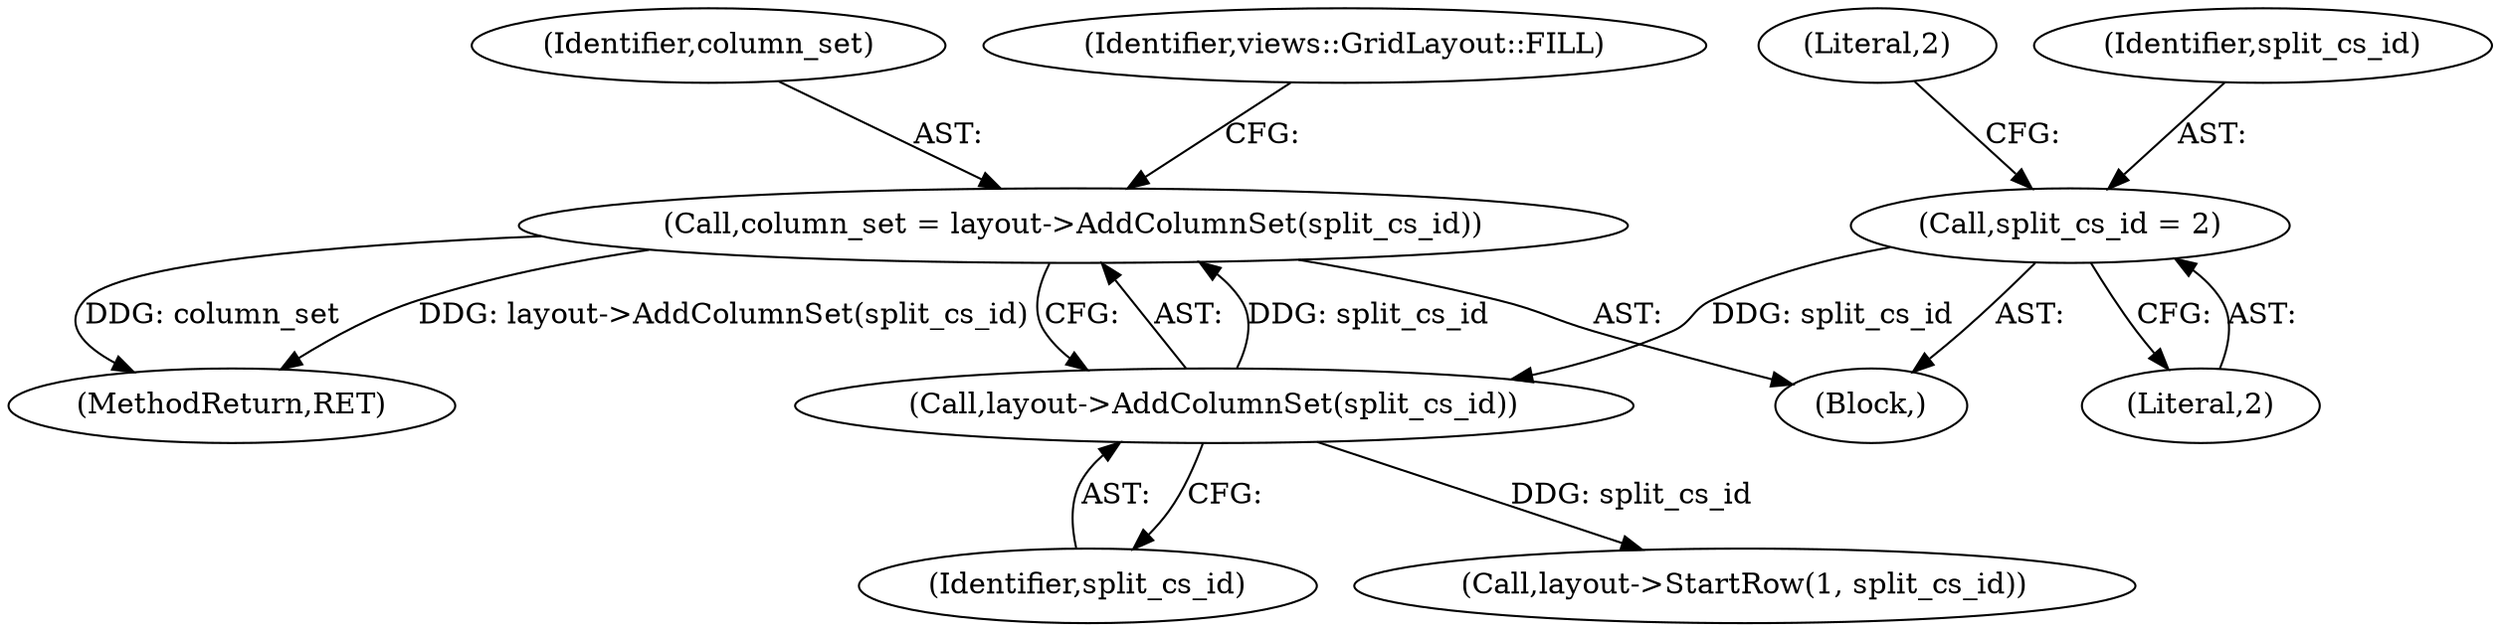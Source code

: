 digraph "0_Chrome_3da579b85a36e95c03d06b7c4ce9d618af4107bf@pointer" {
"1000212" [label="(Call,column_set = layout->AddColumnSet(split_cs_id))"];
"1000214" [label="(Call,layout->AddColumnSet(split_cs_id))"];
"1000162" [label="(Call,split_cs_id = 2)"];
"1000106" [label="(Block,)"];
"1000162" [label="(Call,split_cs_id = 2)"];
"1000215" [label="(Identifier,split_cs_id)"];
"1000213" [label="(Identifier,column_set)"];
"1000166" [label="(Literal,2)"];
"1000238" [label="(Call,layout->StartRow(1, split_cs_id))"];
"1000212" [label="(Call,column_set = layout->AddColumnSet(split_cs_id))"];
"1000214" [label="(Call,layout->AddColumnSet(split_cs_id))"];
"1000164" [label="(Literal,2)"];
"1000217" [label="(Identifier,views::GridLayout::FILL)"];
"1000163" [label="(Identifier,split_cs_id)"];
"1000258" [label="(MethodReturn,RET)"];
"1000212" -> "1000106"  [label="AST: "];
"1000212" -> "1000214"  [label="CFG: "];
"1000213" -> "1000212"  [label="AST: "];
"1000214" -> "1000212"  [label="AST: "];
"1000217" -> "1000212"  [label="CFG: "];
"1000212" -> "1000258"  [label="DDG: layout->AddColumnSet(split_cs_id)"];
"1000212" -> "1000258"  [label="DDG: column_set"];
"1000214" -> "1000212"  [label="DDG: split_cs_id"];
"1000214" -> "1000215"  [label="CFG: "];
"1000215" -> "1000214"  [label="AST: "];
"1000162" -> "1000214"  [label="DDG: split_cs_id"];
"1000214" -> "1000238"  [label="DDG: split_cs_id"];
"1000162" -> "1000106"  [label="AST: "];
"1000162" -> "1000164"  [label="CFG: "];
"1000163" -> "1000162"  [label="AST: "];
"1000164" -> "1000162"  [label="AST: "];
"1000166" -> "1000162"  [label="CFG: "];
}
